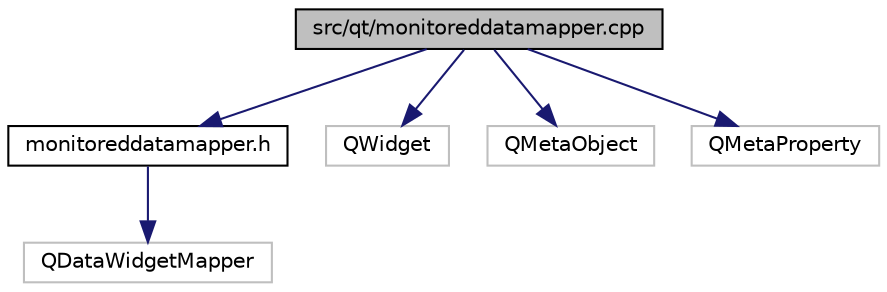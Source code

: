 digraph "src/qt/monitoreddatamapper.cpp"
{
  edge [fontname="Helvetica",fontsize="10",labelfontname="Helvetica",labelfontsize="10"];
  node [fontname="Helvetica",fontsize="10",shape=record];
  Node0 [label="src/qt/monitoreddatamapper.cpp",height=0.2,width=0.4,color="black", fillcolor="grey75", style="filled", fontcolor="black"];
  Node0 -> Node1 [color="midnightblue",fontsize="10",style="solid",fontname="Helvetica"];
  Node1 [label="monitoreddatamapper.h",height=0.2,width=0.4,color="black", fillcolor="white", style="filled",URL="$dc/ddf/monitoreddatamapper_8h.html"];
  Node1 -> Node2 [color="midnightblue",fontsize="10",style="solid",fontname="Helvetica"];
  Node2 [label="QDataWidgetMapper",height=0.2,width=0.4,color="grey75", fillcolor="white", style="filled"];
  Node0 -> Node3 [color="midnightblue",fontsize="10",style="solid",fontname="Helvetica"];
  Node3 [label="QWidget",height=0.2,width=0.4,color="grey75", fillcolor="white", style="filled"];
  Node0 -> Node4 [color="midnightblue",fontsize="10",style="solid",fontname="Helvetica"];
  Node4 [label="QMetaObject",height=0.2,width=0.4,color="grey75", fillcolor="white", style="filled"];
  Node0 -> Node5 [color="midnightblue",fontsize="10",style="solid",fontname="Helvetica"];
  Node5 [label="QMetaProperty",height=0.2,width=0.4,color="grey75", fillcolor="white", style="filled"];
}

